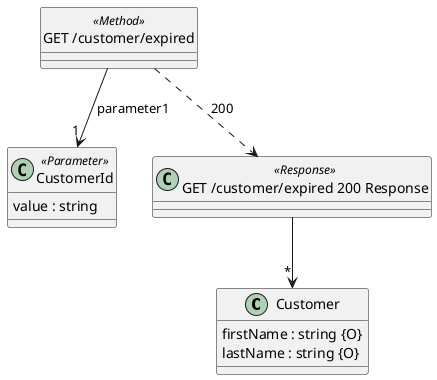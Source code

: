 @startuml
set namespaceSeparator none

class "Customer" {
  firstName : string {O}
  lastName : string {O}
}

class "CustomerId" <<Parameter>> {
  value : string
}
hide <<Method>> circle

class "GET /customer/expired" <<Method>> {
}

class "GET /customer/expired 200 Response" <<Response>> {
}

"GET /customer/expired 200 Response" --> "*" "Customer"

"GET /customer/expired" ..> "GET /customer/expired 200 Response": 200

"GET /customer/expired" --> "1""CustomerId" : "parameter1"

@enduml